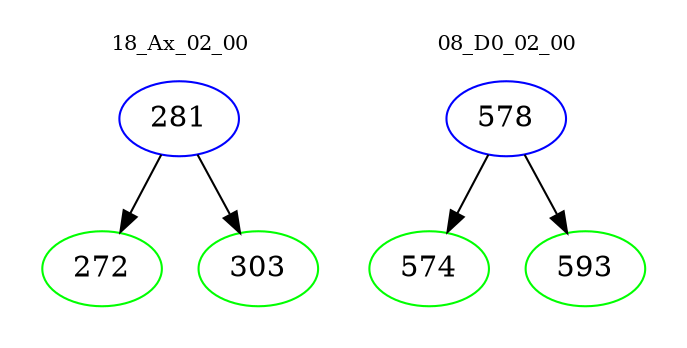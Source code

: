 digraph{
subgraph cluster_0 {
color = white
label = "18_Ax_02_00";
fontsize=10;
T0_281 [label="281", color="blue"]
T0_281 -> T0_272 [color="black"]
T0_272 [label="272", color="green"]
T0_281 -> T0_303 [color="black"]
T0_303 [label="303", color="green"]
}
subgraph cluster_1 {
color = white
label = "08_D0_02_00";
fontsize=10;
T1_578 [label="578", color="blue"]
T1_578 -> T1_574 [color="black"]
T1_574 [label="574", color="green"]
T1_578 -> T1_593 [color="black"]
T1_593 [label="593", color="green"]
}
}
